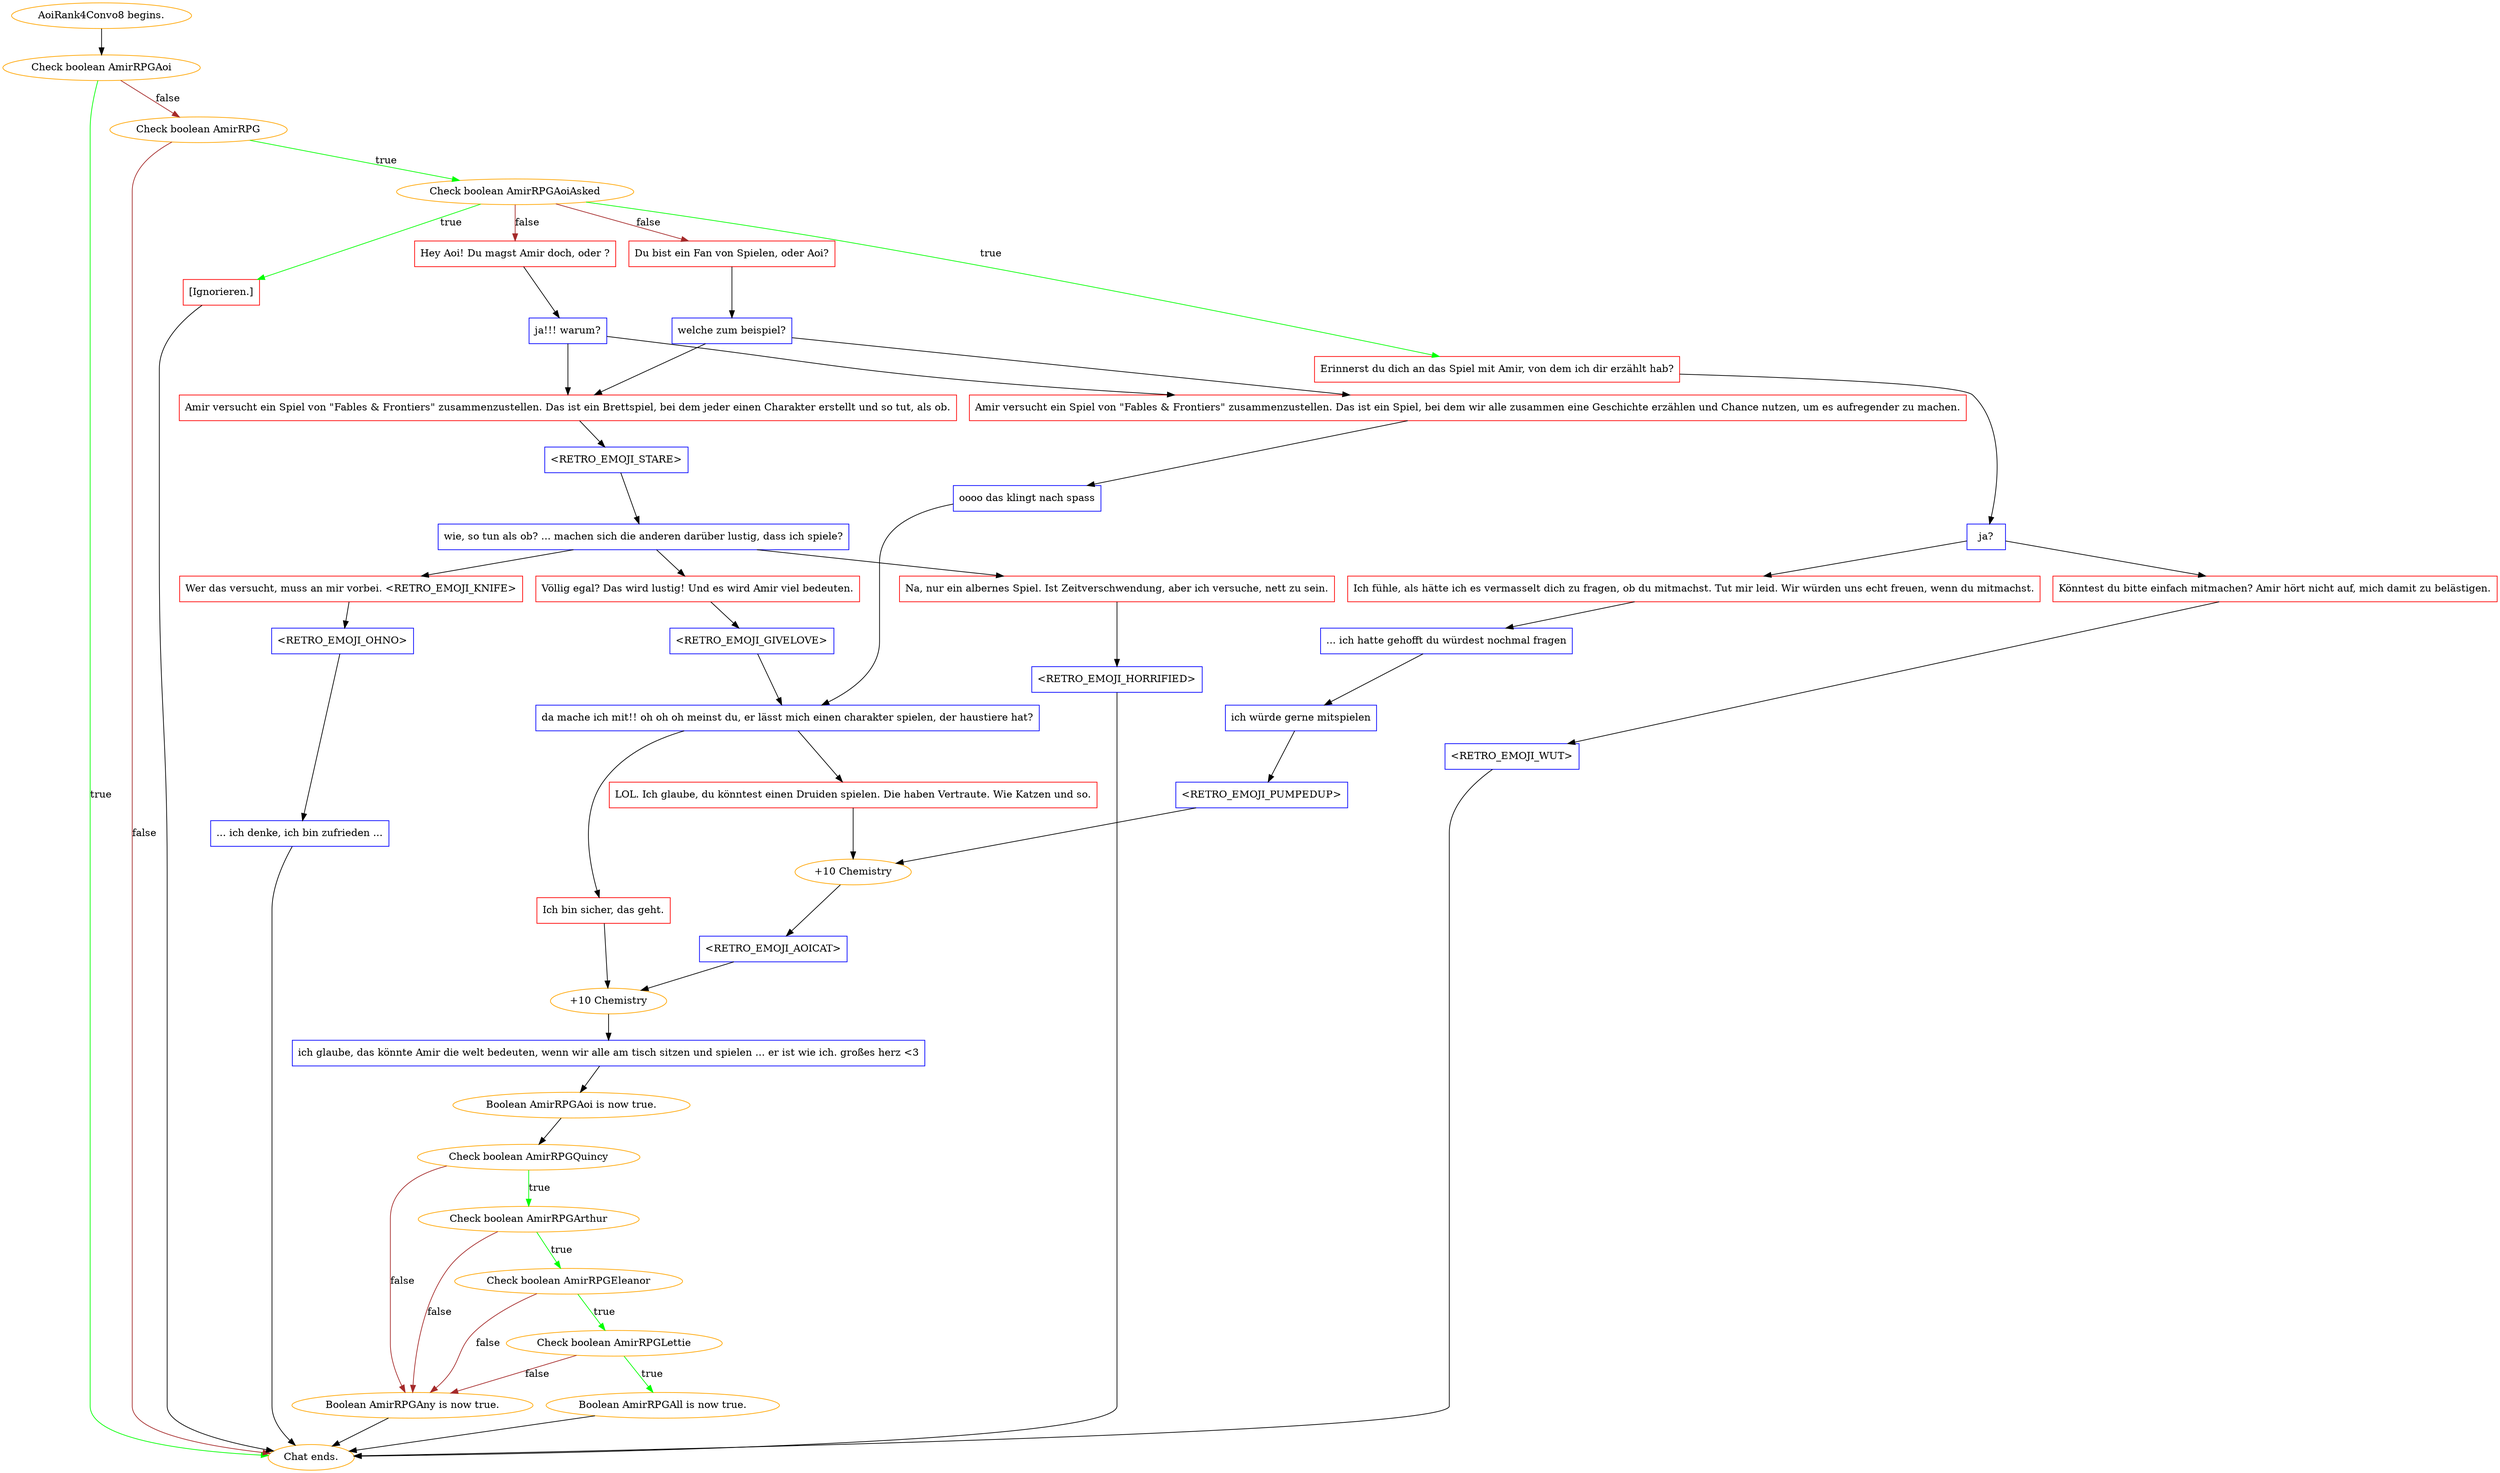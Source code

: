 digraph {
	"AoiRank4Convo8 begins." [color=orange];
		"AoiRank4Convo8 begins." -> j898937519;
	j898937519 [label="Check boolean AmirRPGAoi",color=orange];
		j898937519 -> "Chat ends." [label=true,color=green];
		j898937519 -> j3050584205 [label=false,color=brown];
	"Chat ends." [color=orange];
	j3050584205 [label="Check boolean AmirRPG",color=orange];
		j3050584205 -> j3798034211 [label=true,color=green];
		j3050584205 -> "Chat ends." [label=false,color=brown];
	j3798034211 [label="Check boolean AmirRPGAoiAsked",color=orange];
		j3798034211 -> j3511079838 [label=true,color=green];
		j3798034211 -> j4221938618 [label=true,color=green];
		j3798034211 -> j1660113698 [label=false,color=brown];
		j3798034211 -> j77390824 [label=false,color=brown];
	j3511079838 [label="Erinnerst du dich an das Spiel mit Amir, von dem ich dir erzählt hab?",shape=box,color=red];
		j3511079838 -> j2009566679;
	j4221938618 [label="[Ignorieren.]",shape=box,color=red];
		j4221938618 -> "Chat ends.";
	j1660113698 [label="Hey Aoi! Du magst Amir doch, oder ?",shape=box,color=red];
		j1660113698 -> j3893930686;
	j77390824 [label="Du bist ein Fan von Spielen, oder Aoi?",shape=box,color=red];
		j77390824 -> j3516485959;
	j2009566679 [label="ja?",shape=box,color=blue];
		j2009566679 -> j894065946;
		j2009566679 -> j2276918850;
	j3893930686 [label="ja!!! warum?",shape=box,color=blue];
		j3893930686 -> j645130182;
		j3893930686 -> j1088573235;
	j3516485959 [label="welche zum beispiel?",shape=box,color=blue];
		j3516485959 -> j645130182;
		j3516485959 -> j1088573235;
	j894065946 [label="Ich fühle, als hätte ich es vermasselt dich zu fragen, ob du mitmachst. Tut mir leid. Wir würden uns echt freuen, wenn du mitmachst.",shape=box,color=red];
		j894065946 -> j1784750110;
	j2276918850 [label="Könntest du bitte einfach mitmachen? Amir hört nicht auf, mich damit zu belästigen.",shape=box,color=red];
		j2276918850 -> j3957335874;
	j645130182 [label="Amir versucht ein Spiel von \"Fables & Frontiers\" zusammenzustellen. Das ist ein Brettspiel, bei dem jeder einen Charakter erstellt und so tut, als ob.",shape=box,color=red];
		j645130182 -> j3920216356;
	j1088573235 [label="Amir versucht ein Spiel von \"Fables & Frontiers\" zusammenzustellen. Das ist ein Spiel, bei dem wir alle zusammen eine Geschichte erzählen und Chance nutzen, um es aufregender zu machen.",shape=box,color=red];
		j1088573235 -> j944842988;
	j1784750110 [label="... ich hatte gehofft du würdest nochmal fragen",shape=box,color=blue];
		j1784750110 -> j3996856706;
	j3957335874 [label="<RETRO_EMOJI_WUT>",shape=box,color=blue];
		j3957335874 -> "Chat ends.";
	j3920216356 [label="<RETRO_EMOJI_STARE>",shape=box,color=blue];
		j3920216356 -> j3932261523;
	j944842988 [label="oooo das klingt nach spass",shape=box,color=blue];
		j944842988 -> j3281789889;
	j3996856706 [label="ich würde gerne mitspielen",shape=box,color=blue];
		j3996856706 -> j4045896484;
	j3932261523 [label="wie, so tun als ob? ... machen sich die anderen darüber lustig, dass ich spiele?",shape=box,color=blue];
		j3932261523 -> j262919397;
		j3932261523 -> j4147349763;
		j3932261523 -> j1333920263;
	j3281789889 [label="da mache ich mit!! oh oh oh meinst du, er lässt mich einen charakter spielen, der haustiere hat?",shape=box,color=blue];
		j3281789889 -> j327130090;
		j3281789889 -> j719531137;
	j4045896484 [label="<RETRO_EMOJI_PUMPEDUP>",shape=box,color=blue];
		j4045896484 -> j2331692548;
	j262919397 [label="Na, nur ein albernes Spiel. Ist Zeitverschwendung, aber ich versuche, nett zu sein.",shape=box,color=red];
		j262919397 -> j1160114699;
	j4147349763 [label="Wer das versucht, muss an mir vorbei. <RETRO_EMOJI_KNIFE>",shape=box,color=red];
		j4147349763 -> j31421928;
	j1333920263 [label="Völlig egal? Das wird lustig! Und es wird Amir viel bedeuten.",shape=box,color=red];
		j1333920263 -> j3947298778;
	j327130090 [label="LOL. Ich glaube, du könntest einen Druiden spielen. Die haben Vertraute. Wie Katzen und so.",shape=box,color=red];
		j327130090 -> j2331692548;
	j719531137 [label="Ich bin sicher, das geht.",shape=box,color=red];
		j719531137 -> j2446125113;
	j2331692548 [label="+10 Chemistry",color=orange];
		j2331692548 -> j423738500;
	j1160114699 [label="<RETRO_EMOJI_HORRIFIED>",shape=box,color=blue];
		j1160114699 -> "Chat ends.";
	j31421928 [label="<RETRO_EMOJI_OHNO>",shape=box,color=blue];
		j31421928 -> j2672109465;
	j3947298778 [label="<RETRO_EMOJI_GIVELOVE>",shape=box,color=blue];
		j3947298778 -> j3281789889;
	j2446125113 [label="+10 Chemistry",color=orange];
		j2446125113 -> j851274115;
	j423738500 [label="<RETRO_EMOJI_AOICAT>",shape=box,color=blue];
		j423738500 -> j2446125113;
	j2672109465 [label="... ich denke, ich bin zufrieden ...",shape=box,color=blue];
		j2672109465 -> "Chat ends.";
	j851274115 [label="ich glaube, das könnte Amir die welt bedeuten, wenn wir alle am tisch sitzen und spielen ... er ist wie ich. großes herz <3",shape=box,color=blue];
		j851274115 -> j2166522801;
	j2166522801 [label="Boolean AmirRPGAoi is now true.",color=orange];
		j2166522801 -> j1687186872;
	j1687186872 [label="Check boolean AmirRPGQuincy",color=orange];
		j1687186872 -> j2937353572 [label=true,color=green];
		j1687186872 -> j1992773596 [label=false,color=brown];
	j2937353572 [label="Check boolean AmirRPGArthur",color=orange];
		j2937353572 -> j1760217149 [label=true,color=green];
		j2937353572 -> j1992773596 [label=false,color=brown];
	j1992773596 [label="Boolean AmirRPGAny is now true.",color=orange];
		j1992773596 -> "Chat ends.";
	j1760217149 [label="Check boolean AmirRPGEleanor",color=orange];
		j1760217149 -> j2625085541 [label=true,color=green];
		j1760217149 -> j1992773596 [label=false,color=brown];
	j2625085541 [label="Check boolean AmirRPGLettie",color=orange];
		j2625085541 -> j2677000302 [label=true,color=green];
		j2625085541 -> j1992773596 [label=false,color=brown];
	j2677000302 [label="Boolean AmirRPGAll is now true.",color=orange];
		j2677000302 -> "Chat ends.";
}
